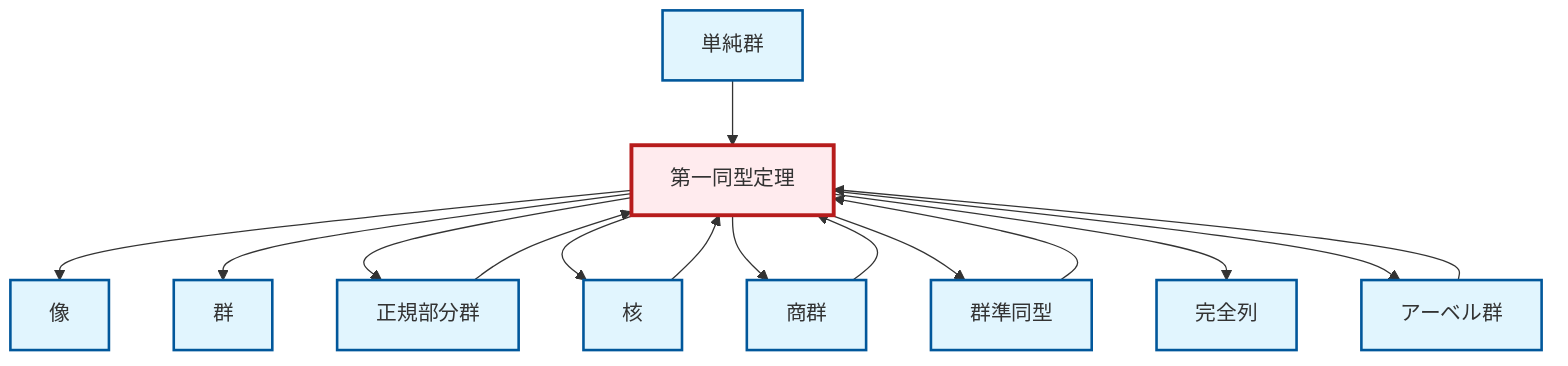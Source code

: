 graph TD
    classDef definition fill:#e1f5fe,stroke:#01579b,stroke-width:2px
    classDef theorem fill:#f3e5f5,stroke:#4a148c,stroke-width:2px
    classDef axiom fill:#fff3e0,stroke:#e65100,stroke-width:2px
    classDef example fill:#e8f5e9,stroke:#1b5e20,stroke-width:2px
    classDef current fill:#ffebee,stroke:#b71c1c,stroke-width:3px
    def-simple-group["単純群"]:::definition
    def-homomorphism["群準同型"]:::definition
    thm-first-isomorphism["第一同型定理"]:::theorem
    def-abelian-group["アーベル群"]:::definition
    def-normal-subgroup["正規部分群"]:::definition
    def-quotient-group["商群"]:::definition
    def-group["群"]:::definition
    def-kernel["核"]:::definition
    def-exact-sequence["完全列"]:::definition
    def-image["像"]:::definition
    thm-first-isomorphism --> def-image
    def-homomorphism --> thm-first-isomorphism
    thm-first-isomorphism --> def-group
    thm-first-isomorphism --> def-normal-subgroup
    thm-first-isomorphism --> def-kernel
    def-simple-group --> thm-first-isomorphism
    def-quotient-group --> thm-first-isomorphism
    thm-first-isomorphism --> def-quotient-group
    thm-first-isomorphism --> def-homomorphism
    thm-first-isomorphism --> def-exact-sequence
    thm-first-isomorphism --> def-abelian-group
    def-kernel --> thm-first-isomorphism
    def-abelian-group --> thm-first-isomorphism
    def-normal-subgroup --> thm-first-isomorphism
    class thm-first-isomorphism current